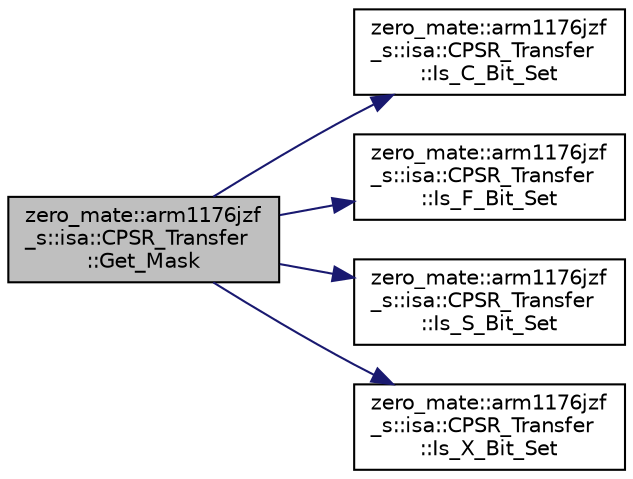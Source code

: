 digraph "zero_mate::arm1176jzf_s::isa::CPSR_Transfer::Get_Mask"
{
 // LATEX_PDF_SIZE
  bgcolor="transparent";
  edge [fontname="Helvetica",fontsize="10",labelfontname="Helvetica",labelfontsize="10"];
  node [fontname="Helvetica",fontsize="10",shape=record];
  rankdir="LR";
  Node1 [label="zero_mate::arm1176jzf\l_s::isa::CPSR_Transfer\l::Get_Mask",height=0.2,width=0.4,color="black", fillcolor="grey75", style="filled", fontcolor="black",tooltip=" "];
  Node1 -> Node2 [color="midnightblue",fontsize="10",style="solid",fontname="Helvetica"];
  Node2 [label="zero_mate::arm1176jzf\l_s::isa::CPSR_Transfer\l::Is_C_Bit_Set",height=0.2,width=0.4,color="black",URL="$classzero__mate_1_1arm1176jzf__s_1_1isa_1_1CPSR__Transfer.html#a57095b246ae459c4135f5d5d9f6cbc85",tooltip=" "];
  Node1 -> Node3 [color="midnightblue",fontsize="10",style="solid",fontname="Helvetica"];
  Node3 [label="zero_mate::arm1176jzf\l_s::isa::CPSR_Transfer\l::Is_F_Bit_Set",height=0.2,width=0.4,color="black",URL="$classzero__mate_1_1arm1176jzf__s_1_1isa_1_1CPSR__Transfer.html#aa2fa7591782207b606ca5542f57622cb",tooltip=" "];
  Node1 -> Node4 [color="midnightblue",fontsize="10",style="solid",fontname="Helvetica"];
  Node4 [label="zero_mate::arm1176jzf\l_s::isa::CPSR_Transfer\l::Is_S_Bit_Set",height=0.2,width=0.4,color="black",URL="$classzero__mate_1_1arm1176jzf__s_1_1isa_1_1CPSR__Transfer.html#a6a0b2b90bc8fa9d50266f4416f2b5a0d",tooltip=" "];
  Node1 -> Node5 [color="midnightblue",fontsize="10",style="solid",fontname="Helvetica"];
  Node5 [label="zero_mate::arm1176jzf\l_s::isa::CPSR_Transfer\l::Is_X_Bit_Set",height=0.2,width=0.4,color="black",URL="$classzero__mate_1_1arm1176jzf__s_1_1isa_1_1CPSR__Transfer.html#ad7c504ddc0bf7e0d391e49993b6159ef",tooltip=" "];
}
